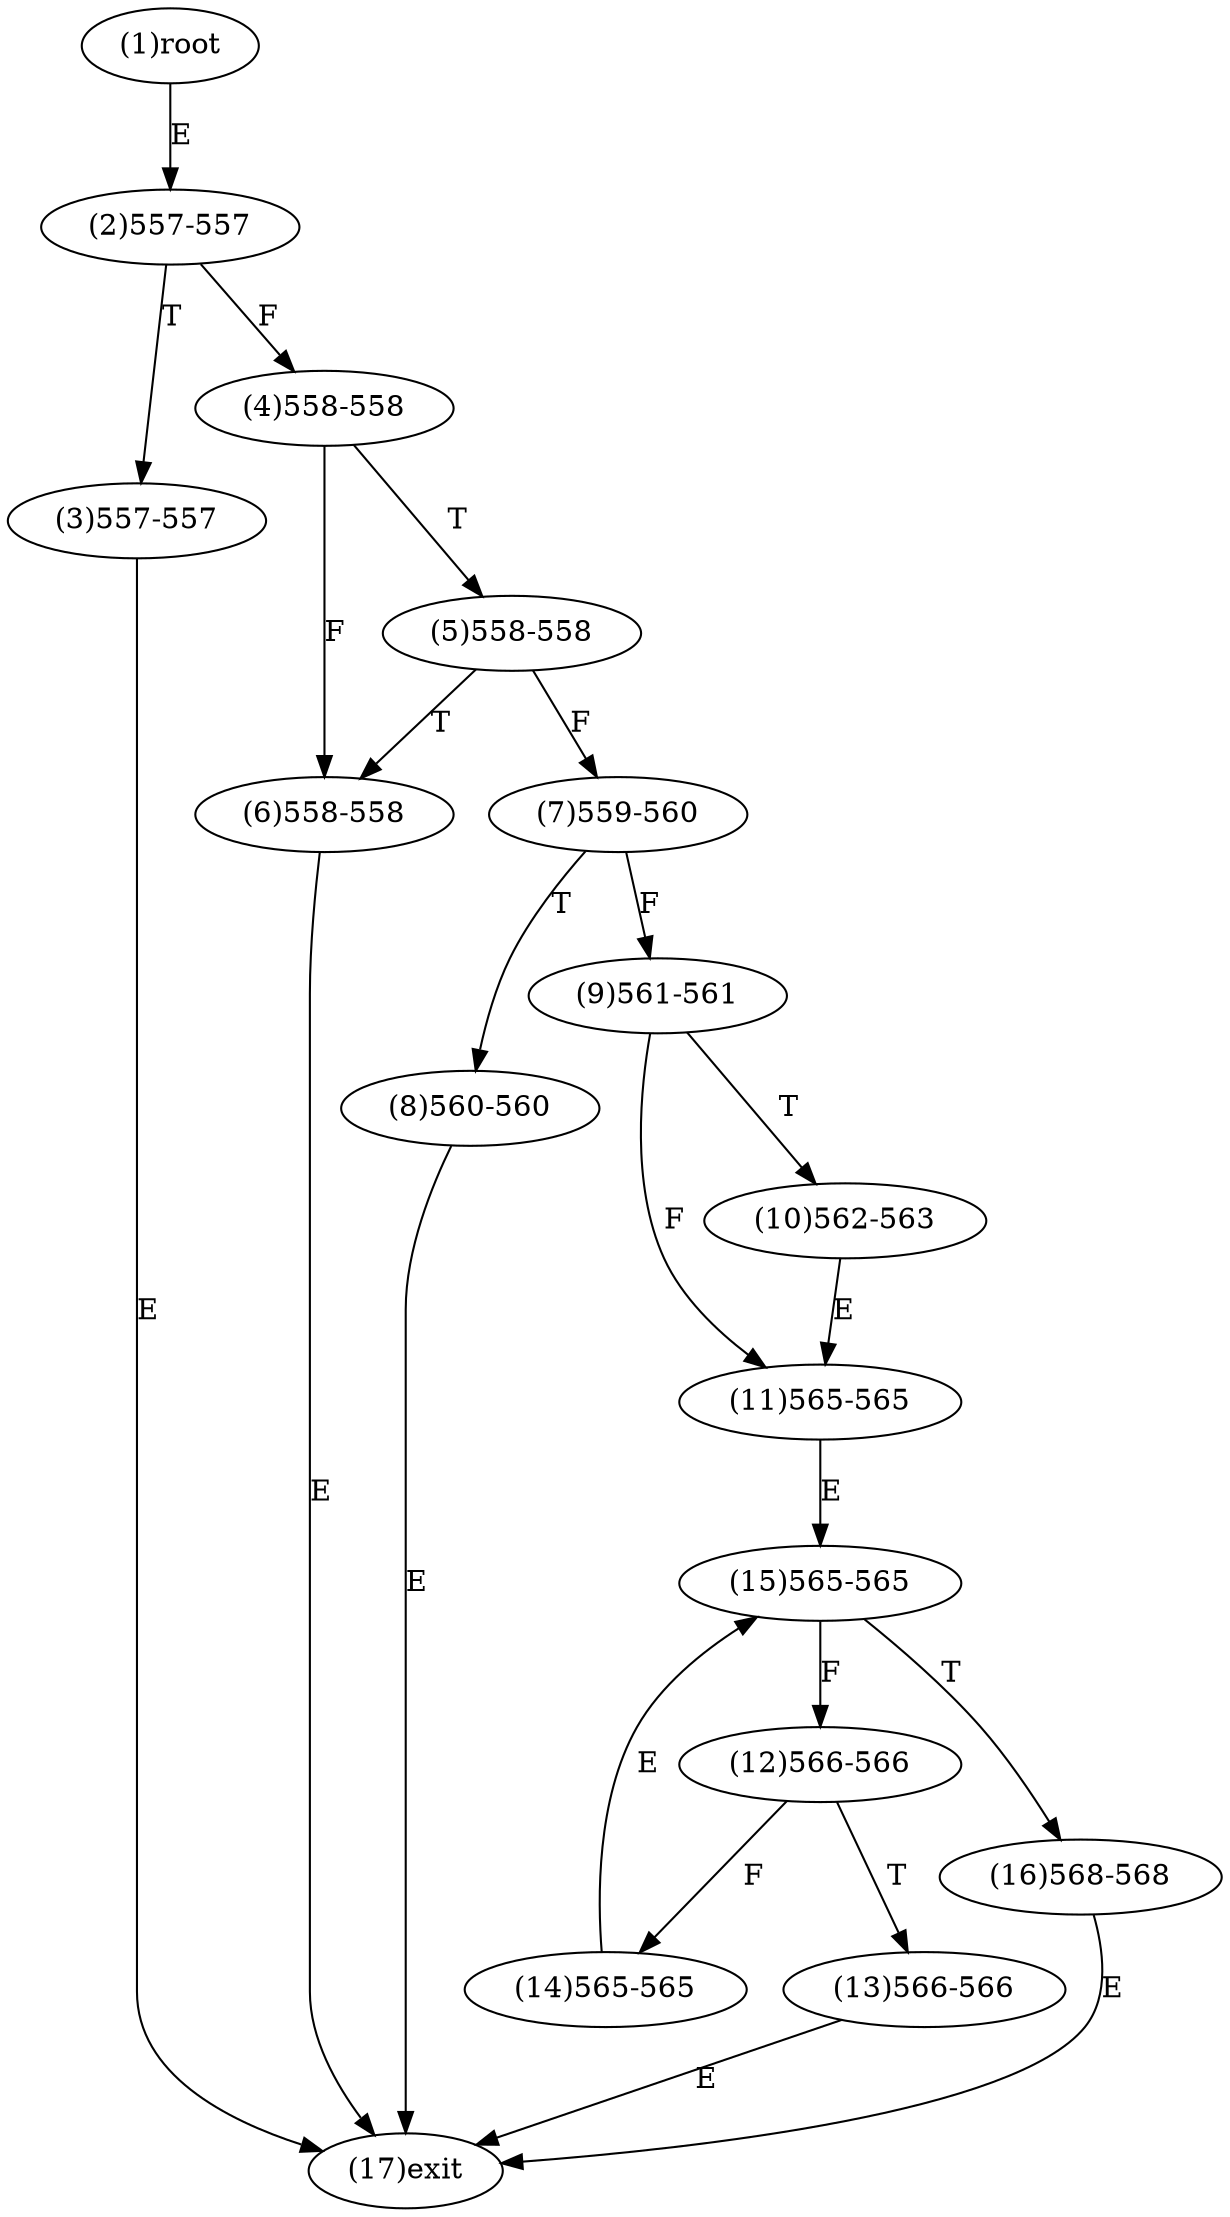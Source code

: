 digraph "" { 
1[ label="(1)root"];
2[ label="(2)557-557"];
3[ label="(3)557-557"];
4[ label="(4)558-558"];
5[ label="(5)558-558"];
6[ label="(6)558-558"];
7[ label="(7)559-560"];
8[ label="(8)560-560"];
9[ label="(9)561-561"];
10[ label="(10)562-563"];
11[ label="(11)565-565"];
12[ label="(12)566-566"];
13[ label="(13)566-566"];
14[ label="(14)565-565"];
15[ label="(15)565-565"];
17[ label="(17)exit"];
16[ label="(16)568-568"];
1->2[ label="E"];
2->4[ label="F"];
2->3[ label="T"];
3->17[ label="E"];
4->6[ label="F"];
4->5[ label="T"];
5->7[ label="F"];
5->6[ label="T"];
6->17[ label="E"];
7->9[ label="F"];
7->8[ label="T"];
8->17[ label="E"];
9->11[ label="F"];
9->10[ label="T"];
10->11[ label="E"];
11->15[ label="E"];
12->14[ label="F"];
12->13[ label="T"];
13->17[ label="E"];
14->15[ label="E"];
15->12[ label="F"];
15->16[ label="T"];
16->17[ label="E"];
}